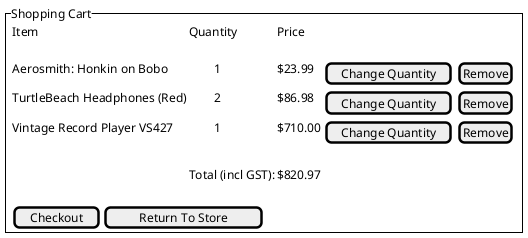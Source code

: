 @startsalt ViewCartMockUp

{^ Shopping Cart
  <U+0020>{
   Item | Quantity \t| Price  
   \t
   Aerosmith: Honkin on Bobo | \t1 | $23.99 | {[Change Quantity]} {[Remove]}
   TurtleBeach Headphones (Red) | \t2 | $86.98 | {[Change Quantity]} {[Remove]}
   Vintage Record Player VS427 | \t1 | $710.00  | {[Change Quantity]} {[Remove]}
   \t
   \t | Total (incl GST): | $820.97 
   \t
  }<U+0020>

  <U+0020>{ [ Checkout ] | [  Return To Store  ] }

}
@endsalt